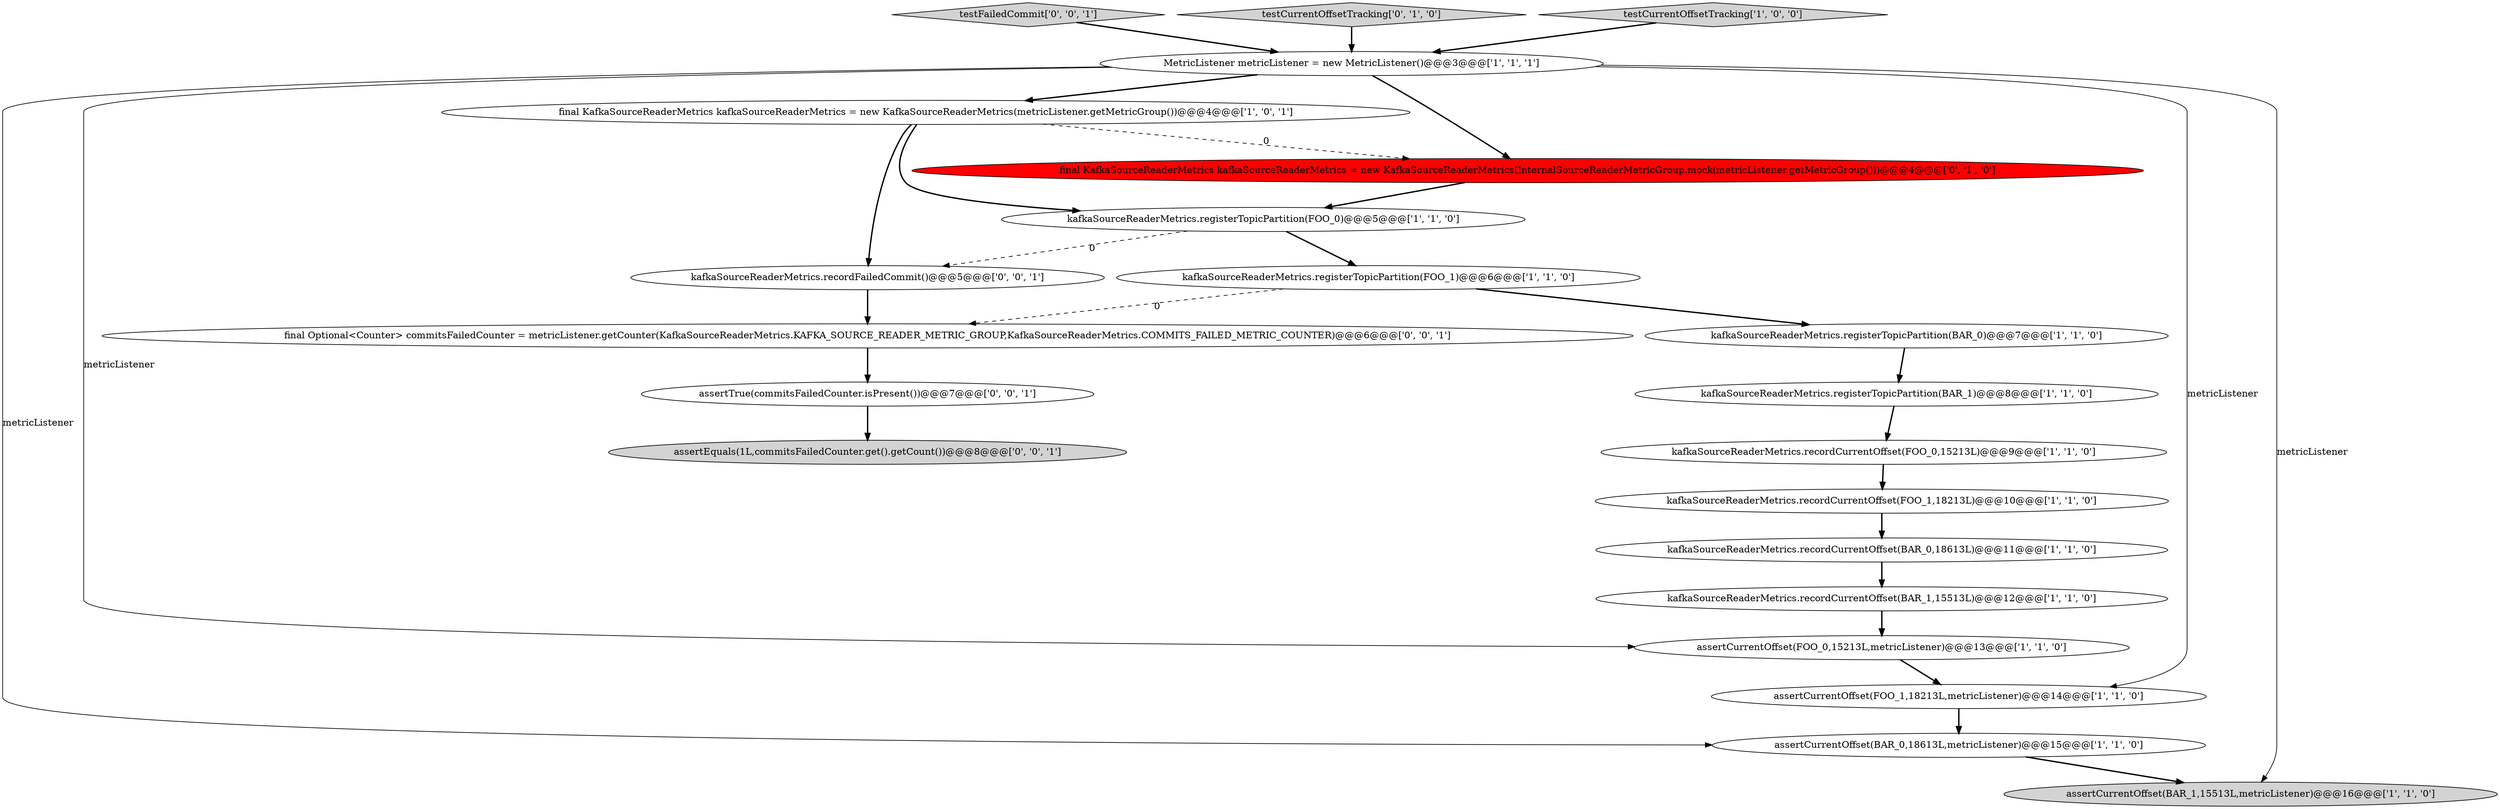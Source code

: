 digraph {
9 [style = filled, label = "kafkaSourceReaderMetrics.registerTopicPartition(FOO_0)@@@5@@@['1', '1', '0']", fillcolor = white, shape = ellipse image = "AAA0AAABBB1BBB"];
2 [style = filled, label = "kafkaSourceReaderMetrics.recordCurrentOffset(BAR_1,15513L)@@@12@@@['1', '1', '0']", fillcolor = white, shape = ellipse image = "AAA0AAABBB1BBB"];
13 [style = filled, label = "kafkaSourceReaderMetrics.recordCurrentOffset(FOO_0,15213L)@@@9@@@['1', '1', '0']", fillcolor = white, shape = ellipse image = "AAA0AAABBB1BBB"];
20 [style = filled, label = "testFailedCommit['0', '0', '1']", fillcolor = lightgray, shape = diamond image = "AAA0AAABBB3BBB"];
14 [style = filled, label = "assertCurrentOffset(FOO_1,18213L,metricListener)@@@14@@@['1', '1', '0']", fillcolor = white, shape = ellipse image = "AAA0AAABBB1BBB"];
8 [style = filled, label = "kafkaSourceReaderMetrics.registerTopicPartition(BAR_0)@@@7@@@['1', '1', '0']", fillcolor = white, shape = ellipse image = "AAA0AAABBB1BBB"];
15 [style = filled, label = "testCurrentOffsetTracking['0', '1', '0']", fillcolor = lightgray, shape = diamond image = "AAA0AAABBB2BBB"];
3 [style = filled, label = "MetricListener metricListener = new MetricListener()@@@3@@@['1', '1', '1']", fillcolor = white, shape = ellipse image = "AAA0AAABBB1BBB"];
4 [style = filled, label = "kafkaSourceReaderMetrics.recordCurrentOffset(BAR_0,18613L)@@@11@@@['1', '1', '0']", fillcolor = white, shape = ellipse image = "AAA0AAABBB1BBB"];
1 [style = filled, label = "assertCurrentOffset(FOO_0,15213L,metricListener)@@@13@@@['1', '1', '0']", fillcolor = white, shape = ellipse image = "AAA0AAABBB1BBB"];
12 [style = filled, label = "kafkaSourceReaderMetrics.registerTopicPartition(BAR_1)@@@8@@@['1', '1', '0']", fillcolor = white, shape = ellipse image = "AAA0AAABBB1BBB"];
17 [style = filled, label = "kafkaSourceReaderMetrics.recordFailedCommit()@@@5@@@['0', '0', '1']", fillcolor = white, shape = ellipse image = "AAA0AAABBB3BBB"];
5 [style = filled, label = "kafkaSourceReaderMetrics.registerTopicPartition(FOO_1)@@@6@@@['1', '1', '0']", fillcolor = white, shape = ellipse image = "AAA0AAABBB1BBB"];
6 [style = filled, label = "testCurrentOffsetTracking['1', '0', '0']", fillcolor = lightgray, shape = diamond image = "AAA0AAABBB1BBB"];
10 [style = filled, label = "kafkaSourceReaderMetrics.recordCurrentOffset(FOO_1,18213L)@@@10@@@['1', '1', '0']", fillcolor = white, shape = ellipse image = "AAA0AAABBB1BBB"];
11 [style = filled, label = "assertCurrentOffset(BAR_0,18613L,metricListener)@@@15@@@['1', '1', '0']", fillcolor = white, shape = ellipse image = "AAA0AAABBB1BBB"];
16 [style = filled, label = "final KafkaSourceReaderMetrics kafkaSourceReaderMetrics = new KafkaSourceReaderMetrics(InternalSourceReaderMetricGroup.mock(metricListener.getMetricGroup()))@@@4@@@['0', '1', '0']", fillcolor = red, shape = ellipse image = "AAA1AAABBB2BBB"];
0 [style = filled, label = "assertCurrentOffset(BAR_1,15513L,metricListener)@@@16@@@['1', '1', '0']", fillcolor = lightgray, shape = ellipse image = "AAA0AAABBB1BBB"];
21 [style = filled, label = "final Optional<Counter> commitsFailedCounter = metricListener.getCounter(KafkaSourceReaderMetrics.KAFKA_SOURCE_READER_METRIC_GROUP,KafkaSourceReaderMetrics.COMMITS_FAILED_METRIC_COUNTER)@@@6@@@['0', '0', '1']", fillcolor = white, shape = ellipse image = "AAA0AAABBB3BBB"];
7 [style = filled, label = "final KafkaSourceReaderMetrics kafkaSourceReaderMetrics = new KafkaSourceReaderMetrics(metricListener.getMetricGroup())@@@4@@@['1', '0', '1']", fillcolor = white, shape = ellipse image = "AAA0AAABBB1BBB"];
19 [style = filled, label = "assertTrue(commitsFailedCounter.isPresent())@@@7@@@['0', '0', '1']", fillcolor = white, shape = ellipse image = "AAA0AAABBB3BBB"];
18 [style = filled, label = "assertEquals(1L,commitsFailedCounter.get().getCount())@@@8@@@['0', '0', '1']", fillcolor = lightgray, shape = ellipse image = "AAA0AAABBB3BBB"];
13->10 [style = bold, label=""];
6->3 [style = bold, label=""];
5->8 [style = bold, label=""];
19->18 [style = bold, label=""];
7->17 [style = bold, label=""];
21->19 [style = bold, label=""];
2->1 [style = bold, label=""];
7->16 [style = dashed, label="0"];
20->3 [style = bold, label=""];
4->2 [style = bold, label=""];
3->16 [style = bold, label=""];
15->3 [style = bold, label=""];
3->11 [style = solid, label="metricListener"];
3->14 [style = solid, label="metricListener"];
7->9 [style = bold, label=""];
12->13 [style = bold, label=""];
11->0 [style = bold, label=""];
3->1 [style = solid, label="metricListener"];
3->7 [style = bold, label=""];
9->17 [style = dashed, label="0"];
8->12 [style = bold, label=""];
9->5 [style = bold, label=""];
10->4 [style = bold, label=""];
3->0 [style = solid, label="metricListener"];
5->21 [style = dashed, label="0"];
1->14 [style = bold, label=""];
14->11 [style = bold, label=""];
17->21 [style = bold, label=""];
16->9 [style = bold, label=""];
}

